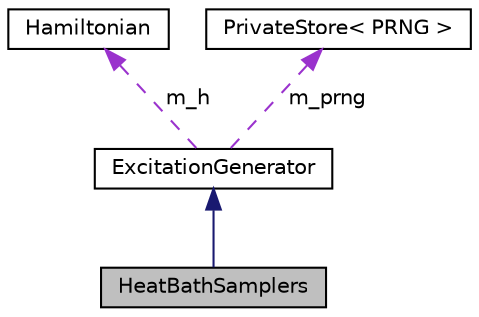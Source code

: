 digraph "HeatBathSamplers"
{
  edge [fontname="Helvetica",fontsize="10",labelfontname="Helvetica",labelfontsize="10"];
  node [fontname="Helvetica",fontsize="10",shape=record];
  Node1 [label="HeatBathSamplers",height=0.2,width=0.4,color="black", fillcolor="grey75", style="filled", fontcolor="black"];
  Node2 -> Node1 [dir="back",color="midnightblue",fontsize="10",style="solid",fontname="Helvetica"];
  Node2 [label="ExcitationGenerator",height=0.2,width=0.4,color="black", fillcolor="white", style="filled",URL="$classExcitationGenerator.html"];
  Node3 -> Node2 [dir="back",color="darkorchid3",fontsize="10",style="dashed",label=" m_h" ,fontname="Helvetica"];
  Node3 [label="Hamiltonian",height=0.2,width=0.4,color="black", fillcolor="white", style="filled",URL="$classHamiltonian.html"];
  Node4 -> Node2 [dir="back",color="darkorchid3",fontsize="10",style="dashed",label=" m_prng" ,fontname="Helvetica"];
  Node4 [label="PrivateStore\< PRNG \>",height=0.2,width=0.4,color="black", fillcolor="white", style="filled",URL="$classPrivateStore.html"];
}
